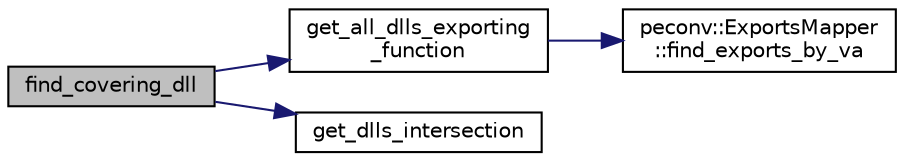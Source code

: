 digraph "find_covering_dll"
{
 // LATEX_PDF_SIZE
  edge [fontname="Helvetica",fontsize="10",labelfontname="Helvetica",labelfontsize="10"];
  node [fontname="Helvetica",fontsize="10",shape=record];
  rankdir="LR";
  Node1 [label="find_covering_dll",height=0.2,width=0.4,color="black", fillcolor="grey75", style="filled", fontcolor="black",tooltip=" "];
  Node1 -> Node2 [color="midnightblue",fontsize="10",style="solid",fontname="Helvetica"];
  Node2 [label="get_all_dlls_exporting\l_function",height=0.2,width=0.4,color="black", fillcolor="white", style="filled",URL="$fix__imports_8cpp.html#ab04905c88304c4ca2c13c262188a903e",tooltip=" "];
  Node2 -> Node3 [color="midnightblue",fontsize="10",style="solid",fontname="Helvetica"];
  Node3 [label="peconv::ExportsMapper\l::find_exports_by_va",height=0.2,width=0.4,color="black", fillcolor="white", style="filled",URL="$classpeconv_1_1_exports_mapper.html#a5f4a8cca1355d93d1d71a01d51fc843c",tooltip=" "];
  Node1 -> Node4 [color="midnightblue",fontsize="10",style="solid",fontname="Helvetica"];
  Node4 [label="get_dlls_intersection",height=0.2,width=0.4,color="black", fillcolor="white", style="filled",URL="$fix__imports_8cpp.html#a9d9dedc0fa47f764c6fbebce7c3938b8",tooltip=" "];
}
